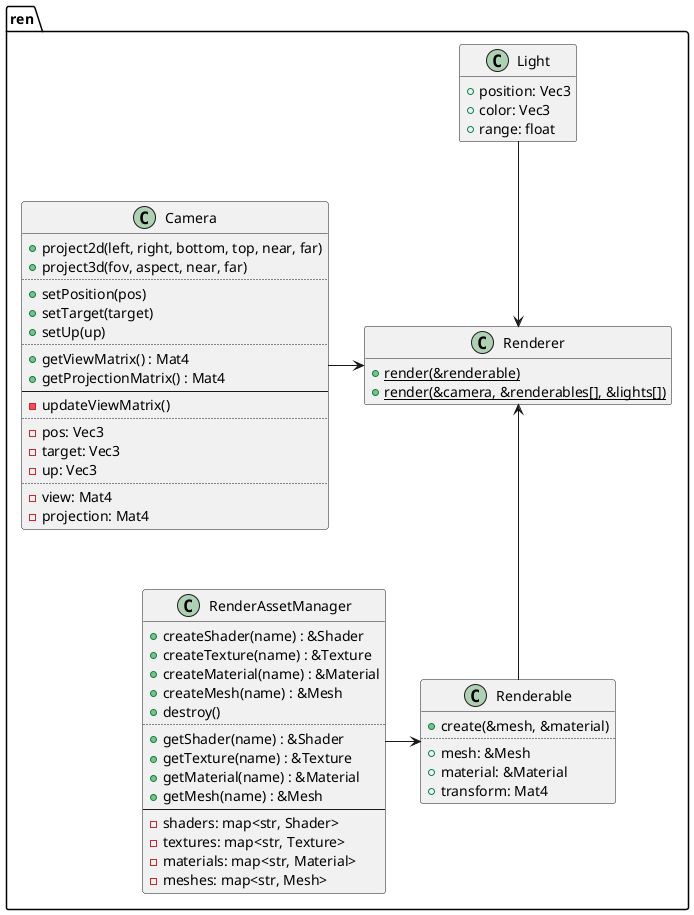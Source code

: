 @startuml
set separator ::

class ren::RenderAssetManager {
	+createShader(name) : &Shader
	+createTexture(name) : &Texture
	+createMaterial(name) : &Material
	+createMesh(name) : &Mesh
	+destroy()
	..
	+getShader(name) : &Shader
	+getTexture(name) : &Texture
	+getMaterial(name) : &Material
	+getMesh(name) : &Mesh
	--
	-shaders: map<str, Shader>
	-textures: map<str, Texture>
	-materials: map<str, Material>
	-meshes: map<str, Mesh>
}

class ren::Renderable {
	+create(&mesh, &material)
	..
	+mesh: &Mesh
	+material: &Material
	+transform: Mat4
}

class ren::Camera {
	+project2d(left, right, bottom, top, near, far)
	+project3d(fov, aspect, near, far)
	..
	+setPosition(pos)
	+setTarget(target)
	+setUp(up)
	..
	+getViewMatrix() : Mat4
	+getProjectionMatrix() : Mat4
	--
	-updateViewMatrix()
	..
	-pos: Vec3
	-target: Vec3
	-up: Vec3
	..
	-view: Mat4
	-projection: Mat4
}

class ren::Light {
	+position: Vec3
	+color: Vec3
	+range: float
}
hide Light methods

class ren::Renderer {
	{static} +render(&renderable)
	{static} +render(&camera, &renderables[], &lights[])
}
hide Renderer fields

Renderable <-left- RenderAssetManager

Renderer <-down- Renderable
Renderer <-left- Camera
Renderer <-up- Light

@enduml
